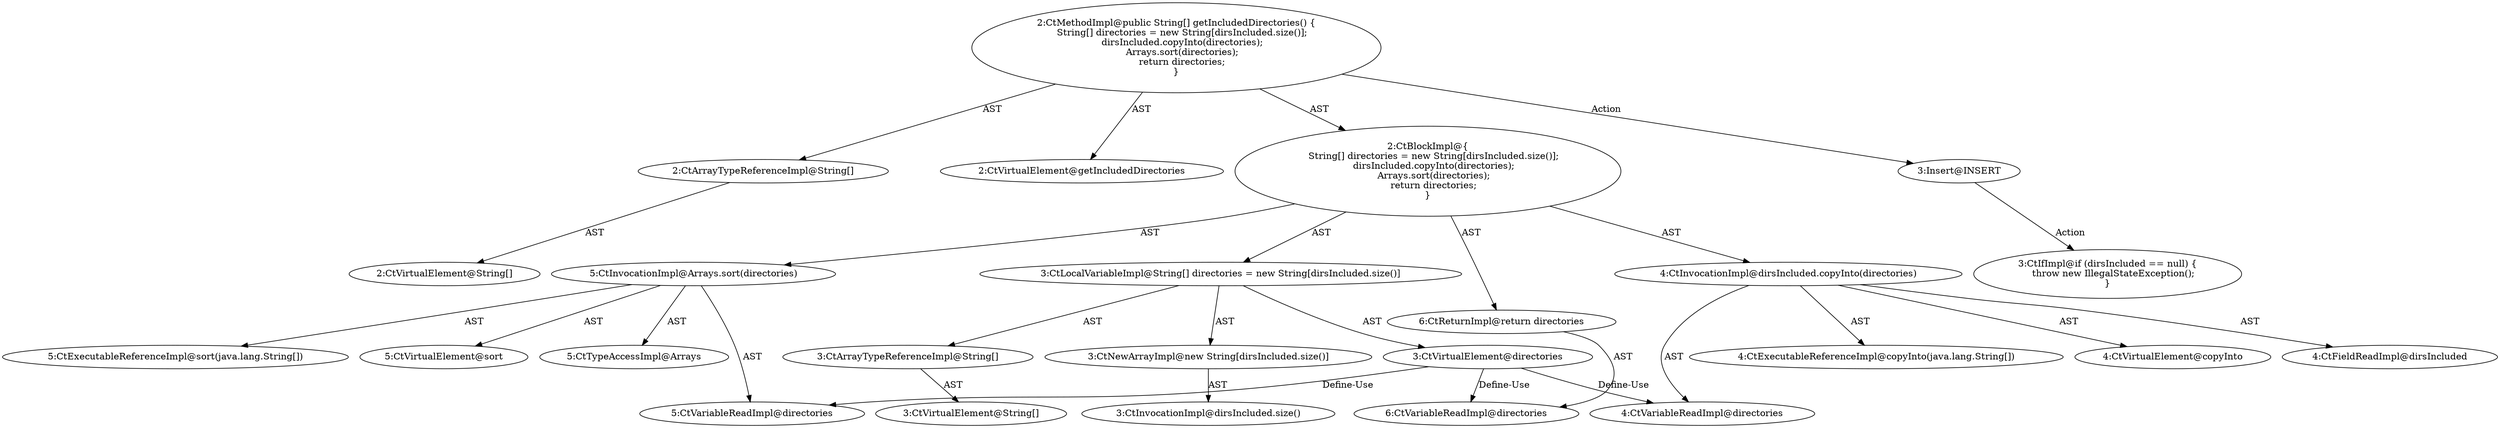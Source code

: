 digraph "getIncludedDirectories#?" {
0 [label="2:CtVirtualElement@String[]" shape=ellipse]
1 [label="2:CtArrayTypeReferenceImpl@String[]" shape=ellipse]
2 [label="2:CtVirtualElement@getIncludedDirectories" shape=ellipse]
3 [label="3:CtVirtualElement@String[]" shape=ellipse]
4 [label="3:CtArrayTypeReferenceImpl@String[]" shape=ellipse]
5 [label="3:CtNewArrayImpl@new String[dirsIncluded.size()]" shape=ellipse]
6 [label="3:CtInvocationImpl@dirsIncluded.size()" shape=ellipse]
7 [label="3:CtVirtualElement@directories" shape=ellipse]
8 [label="3:CtLocalVariableImpl@String[] directories = new String[dirsIncluded.size()]" shape=ellipse]
9 [label="4:CtExecutableReferenceImpl@copyInto(java.lang.String[])" shape=ellipse]
10 [label="4:CtVirtualElement@copyInto" shape=ellipse]
11 [label="4:CtFieldReadImpl@dirsIncluded" shape=ellipse]
12 [label="4:CtVariableReadImpl@directories" shape=ellipse]
13 [label="4:CtInvocationImpl@dirsIncluded.copyInto(directories)" shape=ellipse]
14 [label="5:CtExecutableReferenceImpl@sort(java.lang.String[])" shape=ellipse]
15 [label="5:CtVirtualElement@sort" shape=ellipse]
16 [label="5:CtTypeAccessImpl@Arrays" shape=ellipse]
17 [label="5:CtVariableReadImpl@directories" shape=ellipse]
18 [label="5:CtInvocationImpl@Arrays.sort(directories)" shape=ellipse]
19 [label="6:CtVariableReadImpl@directories" shape=ellipse]
20 [label="6:CtReturnImpl@return directories" shape=ellipse]
21 [label="2:CtBlockImpl@\{
    String[] directories = new String[dirsIncluded.size()];
    dirsIncluded.copyInto(directories);
    Arrays.sort(directories);
    return directories;
\}" shape=ellipse]
22 [label="2:CtMethodImpl@public String[] getIncludedDirectories() \{
    String[] directories = new String[dirsIncluded.size()];
    dirsIncluded.copyInto(directories);
    Arrays.sort(directories);
    return directories;
\}" shape=ellipse]
23 [label="3:Insert@INSERT" shape=ellipse]
24 [label="3:CtIfImpl@if (dirsIncluded == null) \{
    throw new IllegalStateException();
\}" shape=ellipse]
1 -> 0 [label="AST"];
4 -> 3 [label="AST"];
5 -> 6 [label="AST"];
7 -> 12 [label="Define-Use"];
7 -> 17 [label="Define-Use"];
7 -> 19 [label="Define-Use"];
8 -> 7 [label="AST"];
8 -> 4 [label="AST"];
8 -> 5 [label="AST"];
13 -> 10 [label="AST"];
13 -> 11 [label="AST"];
13 -> 9 [label="AST"];
13 -> 12 [label="AST"];
18 -> 15 [label="AST"];
18 -> 16 [label="AST"];
18 -> 14 [label="AST"];
18 -> 17 [label="AST"];
20 -> 19 [label="AST"];
21 -> 8 [label="AST"];
21 -> 13 [label="AST"];
21 -> 18 [label="AST"];
21 -> 20 [label="AST"];
22 -> 2 [label="AST"];
22 -> 1 [label="AST"];
22 -> 21 [label="AST"];
22 -> 23 [label="Action"];
23 -> 24 [label="Action"];
}